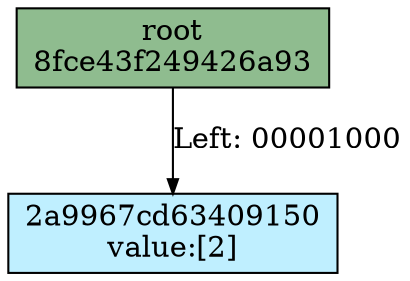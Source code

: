 Digraph merkletree {

h8fce43f249426a93 -> h2a9967cd63409150 [arrowsize=0.7 label="Left: 00001000" nojustify=true ];

Subgraph depth_0 {
rank=same

h8fce43f249426a93 [fillcolor=darkseagreen label="root\n8fce43f249426a93" ordering=out shape=box style=filled ];
}


Subgraph depth_256 {
rank=same

h2a9967cd63409150 [fillcolor=lightblue1 label="2a9967cd63409150\nvalue:[2]" ordering=out shape=box style=filled ];
}

}
